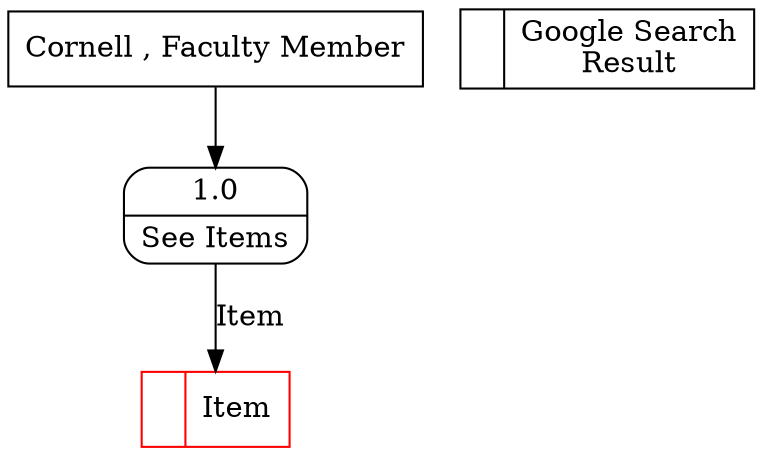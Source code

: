 digraph dfd2{ 
node[shape=record]
200 [label="<f0>  |<f1> Item " color=red];
201 [label="<f0>  |<f1> Google Search\nResult " ];
202 [label="Cornell , Faculty Member" shape=box];
203 [label="{<f0> 1.0|<f1> See Items }" shape=Mrecord];
202 -> 203
203 -> 200 [label="Item"]
}